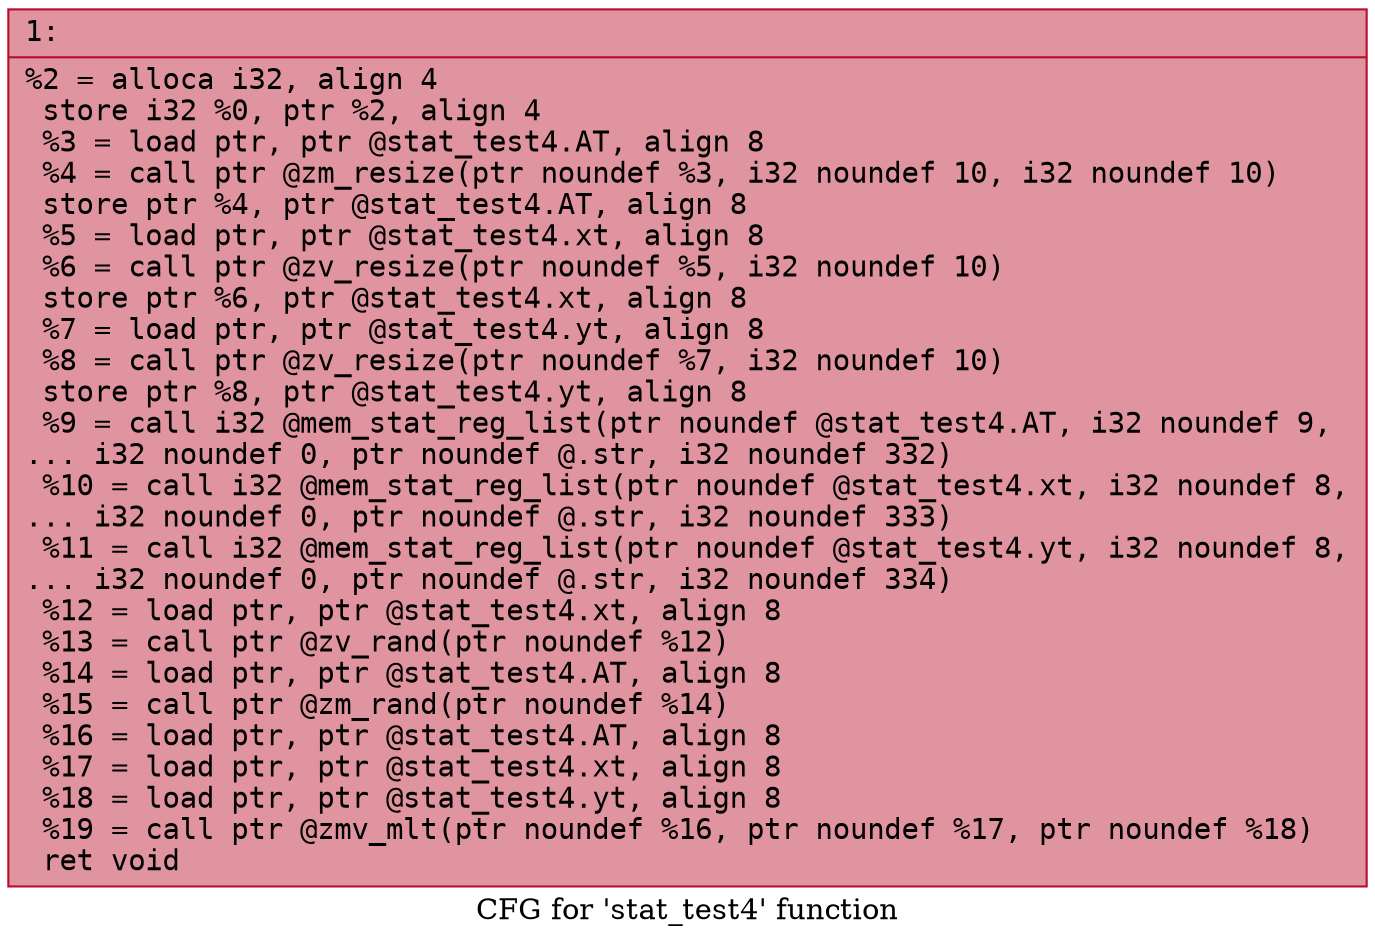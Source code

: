 digraph "CFG for 'stat_test4' function" {
	label="CFG for 'stat_test4' function";

	Node0x6000036c3c50 [shape=record,color="#b70d28ff", style=filled, fillcolor="#b70d2870" fontname="Courier",label="{1:\l|  %2 = alloca i32, align 4\l  store i32 %0, ptr %2, align 4\l  %3 = load ptr, ptr @stat_test4.AT, align 8\l  %4 = call ptr @zm_resize(ptr noundef %3, i32 noundef 10, i32 noundef 10)\l  store ptr %4, ptr @stat_test4.AT, align 8\l  %5 = load ptr, ptr @stat_test4.xt, align 8\l  %6 = call ptr @zv_resize(ptr noundef %5, i32 noundef 10)\l  store ptr %6, ptr @stat_test4.xt, align 8\l  %7 = load ptr, ptr @stat_test4.yt, align 8\l  %8 = call ptr @zv_resize(ptr noundef %7, i32 noundef 10)\l  store ptr %8, ptr @stat_test4.yt, align 8\l  %9 = call i32 @mem_stat_reg_list(ptr noundef @stat_test4.AT, i32 noundef 9,\l... i32 noundef 0, ptr noundef @.str, i32 noundef 332)\l  %10 = call i32 @mem_stat_reg_list(ptr noundef @stat_test4.xt, i32 noundef 8,\l... i32 noundef 0, ptr noundef @.str, i32 noundef 333)\l  %11 = call i32 @mem_stat_reg_list(ptr noundef @stat_test4.yt, i32 noundef 8,\l... i32 noundef 0, ptr noundef @.str, i32 noundef 334)\l  %12 = load ptr, ptr @stat_test4.xt, align 8\l  %13 = call ptr @zv_rand(ptr noundef %12)\l  %14 = load ptr, ptr @stat_test4.AT, align 8\l  %15 = call ptr @zm_rand(ptr noundef %14)\l  %16 = load ptr, ptr @stat_test4.AT, align 8\l  %17 = load ptr, ptr @stat_test4.xt, align 8\l  %18 = load ptr, ptr @stat_test4.yt, align 8\l  %19 = call ptr @zmv_mlt(ptr noundef %16, ptr noundef %17, ptr noundef %18)\l  ret void\l}"];
}
